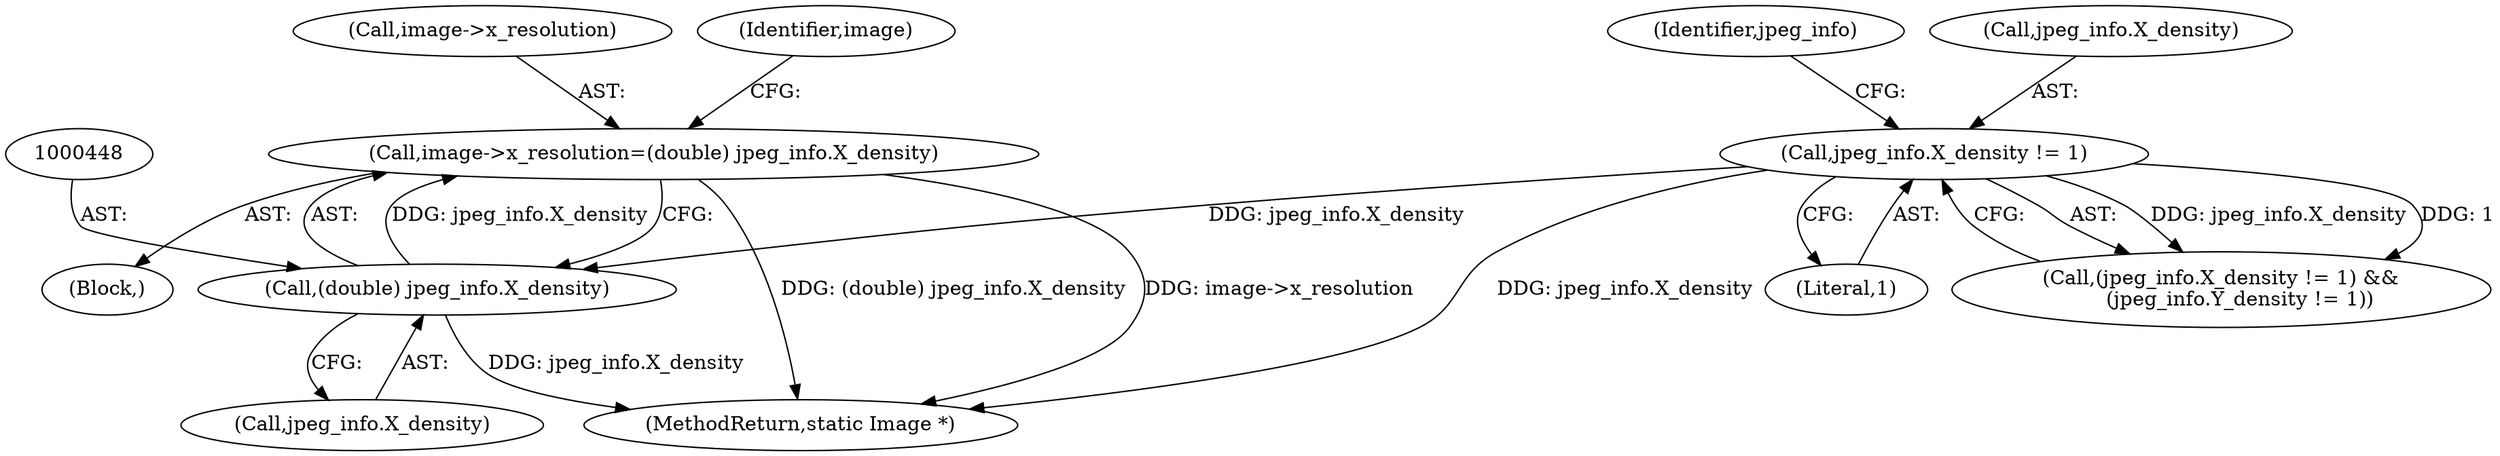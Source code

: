 digraph "0_ImageMagick_948356eec65aea91995d4b7cc487d197d2c5f602@pointer" {
"1000443" [label="(Call,image->x_resolution=(double) jpeg_info.X_density)"];
"1000447" [label="(Call,(double) jpeg_info.X_density)"];
"1000432" [label="(Call,jpeg_info.X_density != 1)"];
"1000442" [label="(Block,)"];
"1000447" [label="(Call,(double) jpeg_info.X_density)"];
"1000449" [label="(Call,jpeg_info.X_density)"];
"1000444" [label="(Call,image->x_resolution)"];
"1000439" [label="(Identifier,jpeg_info)"];
"1000431" [label="(Call,(jpeg_info.X_density != 1) &&\n      (jpeg_info.Y_density != 1))"];
"1000454" [label="(Identifier,image)"];
"1000432" [label="(Call,jpeg_info.X_density != 1)"];
"1000433" [label="(Call,jpeg_info.X_density)"];
"1000443" [label="(Call,image->x_resolution=(double) jpeg_info.X_density)"];
"1001881" [label="(MethodReturn,static Image *)"];
"1000436" [label="(Literal,1)"];
"1000443" -> "1000442"  [label="AST: "];
"1000443" -> "1000447"  [label="CFG: "];
"1000444" -> "1000443"  [label="AST: "];
"1000447" -> "1000443"  [label="AST: "];
"1000454" -> "1000443"  [label="CFG: "];
"1000443" -> "1001881"  [label="DDG: (double) jpeg_info.X_density"];
"1000443" -> "1001881"  [label="DDG: image->x_resolution"];
"1000447" -> "1000443"  [label="DDG: jpeg_info.X_density"];
"1000447" -> "1000449"  [label="CFG: "];
"1000448" -> "1000447"  [label="AST: "];
"1000449" -> "1000447"  [label="AST: "];
"1000447" -> "1001881"  [label="DDG: jpeg_info.X_density"];
"1000432" -> "1000447"  [label="DDG: jpeg_info.X_density"];
"1000432" -> "1000431"  [label="AST: "];
"1000432" -> "1000436"  [label="CFG: "];
"1000433" -> "1000432"  [label="AST: "];
"1000436" -> "1000432"  [label="AST: "];
"1000439" -> "1000432"  [label="CFG: "];
"1000431" -> "1000432"  [label="CFG: "];
"1000432" -> "1001881"  [label="DDG: jpeg_info.X_density"];
"1000432" -> "1000431"  [label="DDG: jpeg_info.X_density"];
"1000432" -> "1000431"  [label="DDG: 1"];
}
